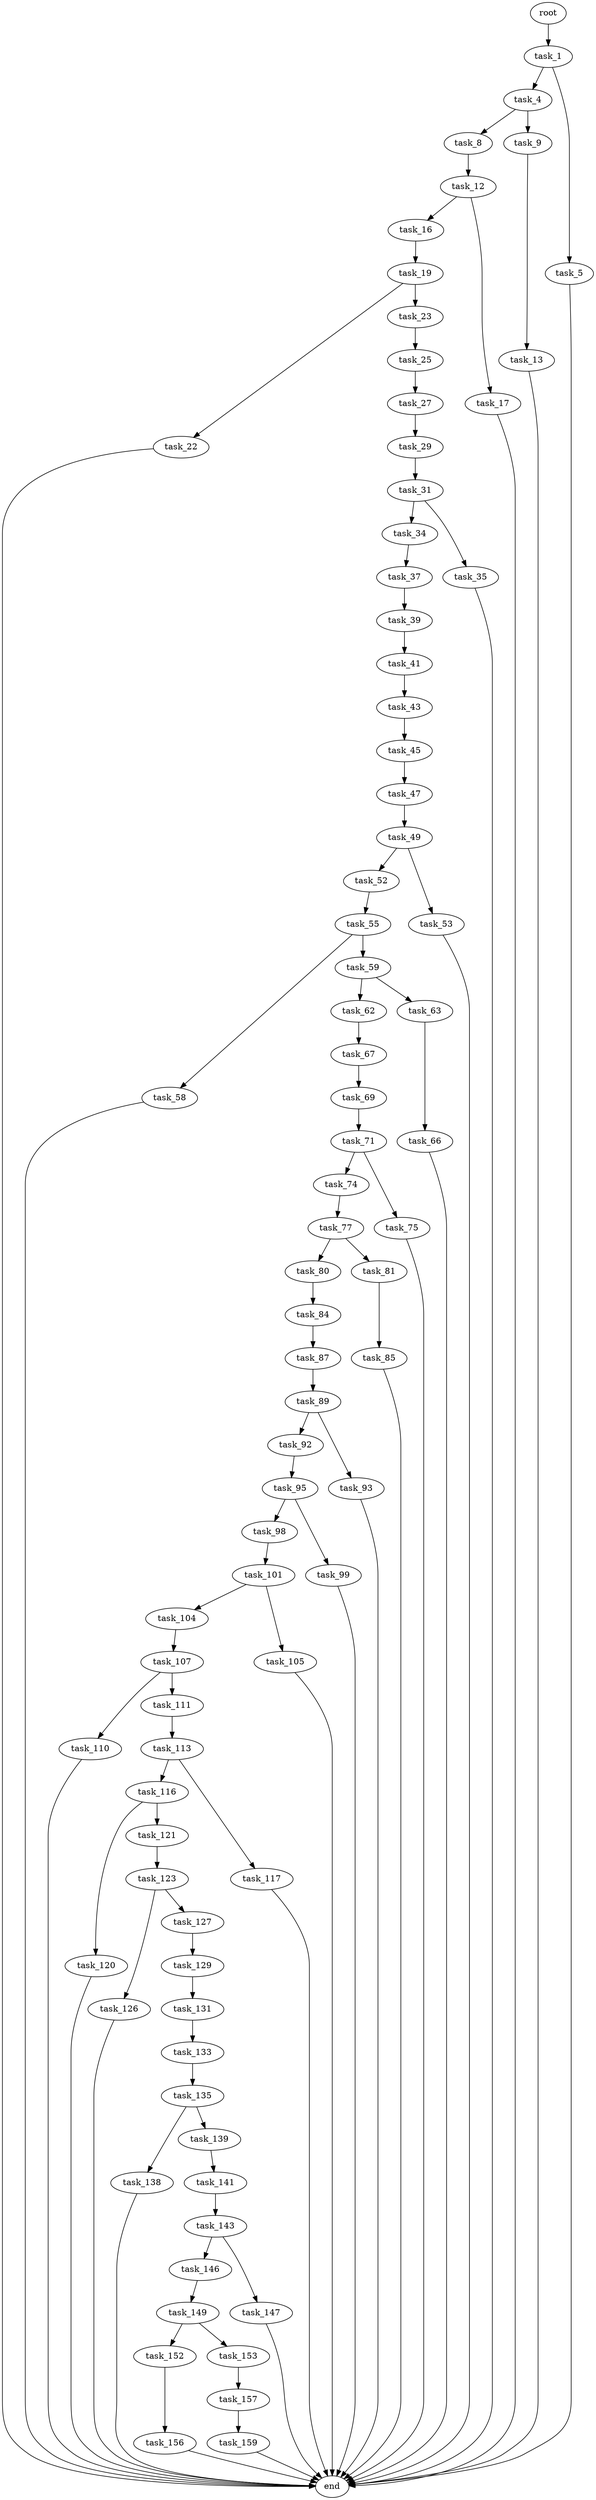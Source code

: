 digraph G {
  root [size="0.000000"];
  task_1 [size="457416639923.000000"];
  task_4 [size="1073741824000.000000"];
  task_5 [size="1939830521.000000"];
  task_8 [size="16081244033.000000"];
  task_9 [size="631713197778.000000"];
  task_12 [size="298579749894.000000"];
  task_13 [size="204772605927.000000"];
  task_16 [size="2468732805.000000"];
  task_17 [size="1905374361.000000"];
  task_19 [size="127989839351.000000"];
  task_22 [size="134708975262.000000"];
  task_23 [size="8589934592.000000"];
  task_25 [size="40749445656.000000"];
  task_27 [size="368293445632.000000"];
  task_29 [size="16631723990.000000"];
  task_31 [size="795072611233.000000"];
  task_34 [size="31597950566.000000"];
  task_35 [size="68719476736.000000"];
  task_37 [size="11323085014.000000"];
  task_39 [size="5360479620.000000"];
  task_41 [size="810967611.000000"];
  task_43 [size="134217728000.000000"];
  task_45 [size="13403920674.000000"];
  task_47 [size="32594378005.000000"];
  task_49 [size="8589934592.000000"];
  task_52 [size="68719476736.000000"];
  task_53 [size="45800147634.000000"];
  task_55 [size="4112267886.000000"];
  task_58 [size="32633036234.000000"];
  task_59 [size="60537847861.000000"];
  task_62 [size="205917793081.000000"];
  task_63 [size="42047728799.000000"];
  task_66 [size="3588377182.000000"];
  task_67 [size="429241459520.000000"];
  task_69 [size="1073741824000.000000"];
  task_71 [size="8589934592.000000"];
  task_74 [size="368293445632.000000"];
  task_75 [size="1303433808.000000"];
  task_77 [size="8589934592.000000"];
  task_80 [size="368293445632.000000"];
  task_81 [size="87990810684.000000"];
  task_84 [size="16834095506.000000"];
  task_85 [size="8589934592.000000"];
  task_87 [size="45534133912.000000"];
  task_89 [size="368293445632.000000"];
  task_92 [size="134217728000.000000"];
  task_93 [size="1073741824000.000000"];
  task_95 [size="115659207085.000000"];
  task_98 [size="8589934592.000000"];
  task_99 [size="782757789696.000000"];
  task_101 [size="17543019736.000000"];
  task_104 [size="1073741824000.000000"];
  task_105 [size="457186944667.000000"];
  task_107 [size="1073741824000.000000"];
  task_110 [size="17559034143.000000"];
  task_111 [size="720769955968.000000"];
  task_113 [size="6158718592.000000"];
  task_116 [size="28991029248.000000"];
  task_117 [size="1073741824000.000000"];
  task_120 [size="28991029248.000000"];
  task_121 [size="144857956734.000000"];
  task_123 [size="36372474372.000000"];
  task_126 [size="156147465602.000000"];
  task_127 [size="4215022793.000000"];
  task_129 [size="782757789696.000000"];
  task_131 [size="80954753230.000000"];
  task_133 [size="8589934592.000000"];
  task_135 [size="480315320325.000000"];
  task_138 [size="16147395068.000000"];
  task_139 [size="31011730155.000000"];
  task_141 [size="1119821946.000000"];
  task_143 [size="3126096173.000000"];
  task_146 [size="45274988185.000000"];
  task_147 [size="368293445632.000000"];
  task_149 [size="983465794100.000000"];
  task_152 [size="231928233984.000000"];
  task_153 [size="231928233984.000000"];
  task_156 [size="8589934592.000000"];
  task_157 [size="8172563873.000000"];
  task_159 [size="2238718801.000000"];
  end [size="0.000000"];

  root -> task_1 [size="1.000000"];
  task_1 -> task_4 [size="536870912.000000"];
  task_1 -> task_5 [size="536870912.000000"];
  task_4 -> task_8 [size="838860800.000000"];
  task_4 -> task_9 [size="838860800.000000"];
  task_5 -> end [size="1.000000"];
  task_8 -> task_12 [size="411041792.000000"];
  task_9 -> task_13 [size="536870912.000000"];
  task_12 -> task_16 [size="209715200.000000"];
  task_12 -> task_17 [size="209715200.000000"];
  task_13 -> end [size="1.000000"];
  task_16 -> task_19 [size="75497472.000000"];
  task_17 -> end [size="1.000000"];
  task_19 -> task_22 [size="134217728.000000"];
  task_19 -> task_23 [size="134217728.000000"];
  task_22 -> end [size="1.000000"];
  task_23 -> task_25 [size="33554432.000000"];
  task_25 -> task_27 [size="679477248.000000"];
  task_27 -> task_29 [size="411041792.000000"];
  task_29 -> task_31 [size="536870912.000000"];
  task_31 -> task_34 [size="536870912.000000"];
  task_31 -> task_35 [size="536870912.000000"];
  task_34 -> task_37 [size="679477248.000000"];
  task_35 -> end [size="1.000000"];
  task_37 -> task_39 [size="411041792.000000"];
  task_39 -> task_41 [size="134217728.000000"];
  task_41 -> task_43 [size="33554432.000000"];
  task_43 -> task_45 [size="209715200.000000"];
  task_45 -> task_47 [size="411041792.000000"];
  task_47 -> task_49 [size="536870912.000000"];
  task_49 -> task_52 [size="33554432.000000"];
  task_49 -> task_53 [size="33554432.000000"];
  task_52 -> task_55 [size="134217728.000000"];
  task_53 -> end [size="1.000000"];
  task_55 -> task_58 [size="301989888.000000"];
  task_55 -> task_59 [size="301989888.000000"];
  task_58 -> end [size="1.000000"];
  task_59 -> task_62 [size="75497472.000000"];
  task_59 -> task_63 [size="75497472.000000"];
  task_62 -> task_67 [size="134217728.000000"];
  task_63 -> task_66 [size="679477248.000000"];
  task_66 -> end [size="1.000000"];
  task_67 -> task_69 [size="411041792.000000"];
  task_69 -> task_71 [size="838860800.000000"];
  task_71 -> task_74 [size="33554432.000000"];
  task_71 -> task_75 [size="33554432.000000"];
  task_74 -> task_77 [size="411041792.000000"];
  task_75 -> end [size="1.000000"];
  task_77 -> task_80 [size="33554432.000000"];
  task_77 -> task_81 [size="33554432.000000"];
  task_80 -> task_84 [size="411041792.000000"];
  task_81 -> task_85 [size="209715200.000000"];
  task_84 -> task_87 [size="33554432.000000"];
  task_85 -> end [size="1.000000"];
  task_87 -> task_89 [size="838860800.000000"];
  task_89 -> task_92 [size="411041792.000000"];
  task_89 -> task_93 [size="411041792.000000"];
  task_92 -> task_95 [size="209715200.000000"];
  task_93 -> end [size="1.000000"];
  task_95 -> task_98 [size="209715200.000000"];
  task_95 -> task_99 [size="209715200.000000"];
  task_98 -> task_101 [size="33554432.000000"];
  task_99 -> end [size="1.000000"];
  task_101 -> task_104 [size="301989888.000000"];
  task_101 -> task_105 [size="301989888.000000"];
  task_104 -> task_107 [size="838860800.000000"];
  task_105 -> end [size="1.000000"];
  task_107 -> task_110 [size="838860800.000000"];
  task_107 -> task_111 [size="838860800.000000"];
  task_110 -> end [size="1.000000"];
  task_111 -> task_113 [size="838860800.000000"];
  task_113 -> task_116 [size="134217728.000000"];
  task_113 -> task_117 [size="134217728.000000"];
  task_116 -> task_120 [size="75497472.000000"];
  task_116 -> task_121 [size="75497472.000000"];
  task_117 -> end [size="1.000000"];
  task_120 -> end [size="1.000000"];
  task_121 -> task_123 [size="134217728.000000"];
  task_123 -> task_126 [size="679477248.000000"];
  task_123 -> task_127 [size="679477248.000000"];
  task_126 -> end [size="1.000000"];
  task_127 -> task_129 [size="75497472.000000"];
  task_129 -> task_131 [size="679477248.000000"];
  task_131 -> task_133 [size="301989888.000000"];
  task_133 -> task_135 [size="33554432.000000"];
  task_135 -> task_138 [size="301989888.000000"];
  task_135 -> task_139 [size="301989888.000000"];
  task_138 -> end [size="1.000000"];
  task_139 -> task_141 [size="33554432.000000"];
  task_141 -> task_143 [size="134217728.000000"];
  task_143 -> task_146 [size="75497472.000000"];
  task_143 -> task_147 [size="75497472.000000"];
  task_146 -> task_149 [size="838860800.000000"];
  task_147 -> end [size="1.000000"];
  task_149 -> task_152 [size="679477248.000000"];
  task_149 -> task_153 [size="679477248.000000"];
  task_152 -> task_156 [size="301989888.000000"];
  task_153 -> task_157 [size="301989888.000000"];
  task_156 -> end [size="1.000000"];
  task_157 -> task_159 [size="411041792.000000"];
  task_159 -> end [size="1.000000"];
}
